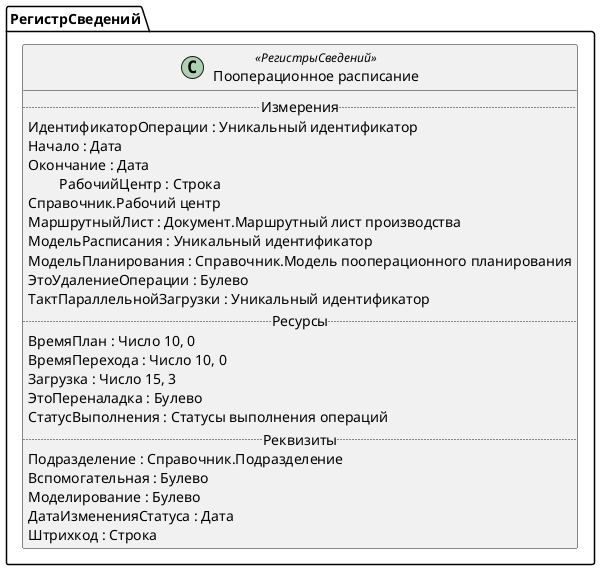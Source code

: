﻿@startuml ПооперационноеРасписание
'!include templates.wsd
'..\include templates.wsd
class РегистрСведений.ПооперационноеРасписание as "Пооперационное расписание" <<РегистрыСведений>>
{
..Измерения..
ИдентификаторОперации : Уникальный идентификатор
Начало : Дата
Окончание : Дата
РабочийЦентр : Строка\rСправочник.Рабочий центр
МаршрутныйЛист : Документ.Маршрутный лист производства
МодельРасписания : Уникальный идентификатор
МодельПланирования : Справочник.Модель пооперационного планирования
ЭтоУдалениеОперации : Булево
ТактПараллельнойЗагрузки : Уникальный идентификатор
..Ресурсы..
ВремяПлан : Число 10, 0
ВремяПерехода : Число 10, 0
Загрузка : Число 15, 3
ЭтоПереналадка : Булево
СтатусВыполнения : Статусы выполнения операций
..Реквизиты..
Подразделение : Справочник.Подразделение
Вспомогательная : Булево
Моделирование : Булево
ДатаИзмененияСтатуса : Дата
Штрихкод : Строка
}
@enduml

